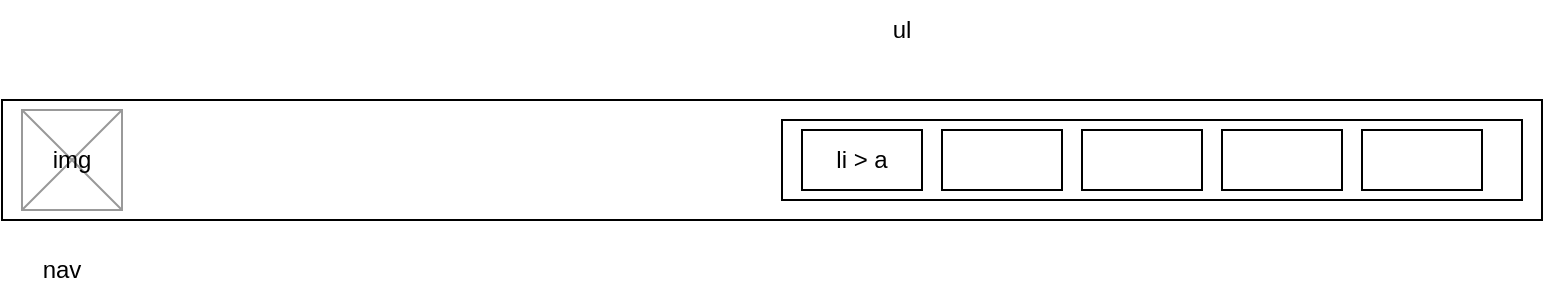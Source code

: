 <mxfile version="20.4.0" type="github">
  <diagram id="HRCQzhakg8QF5JEV10Wz" name="Página-1">
    <mxGraphModel dx="981" dy="1695" grid="1" gridSize="10" guides="1" tooltips="1" connect="1" arrows="1" fold="1" page="1" pageScale="1" pageWidth="827" pageHeight="1169" math="0" shadow="0">
      <root>
        <mxCell id="0" />
        <mxCell id="1" parent="0" />
        <mxCell id="9wV4JpstpWKQLf34MO4_-1" value="" style="rounded=0;whiteSpace=wrap;html=1;" vertex="1" parent="1">
          <mxGeometry x="30" y="20" width="770" height="60" as="geometry" />
        </mxCell>
        <mxCell id="9wV4JpstpWKQLf34MO4_-2" value="nav" style="text;html=1;strokeColor=none;fillColor=none;align=center;verticalAlign=middle;whiteSpace=wrap;rounded=0;" vertex="1" parent="1">
          <mxGeometry x="30" y="90" width="60" height="30" as="geometry" />
        </mxCell>
        <mxCell id="9wV4JpstpWKQLf34MO4_-3" value="" style="verticalLabelPosition=bottom;shadow=0;dashed=0;align=center;html=1;verticalAlign=top;strokeWidth=1;shape=mxgraph.mockup.graphics.simpleIcon;strokeColor=#999999;" vertex="1" parent="1">
          <mxGeometry x="40" y="25" width="50" height="50" as="geometry" />
        </mxCell>
        <mxCell id="9wV4JpstpWKQLf34MO4_-4" value="img" style="text;html=1;strokeColor=none;fillColor=none;align=center;verticalAlign=middle;whiteSpace=wrap;rounded=0;" vertex="1" parent="1">
          <mxGeometry x="35" y="35" width="60" height="30" as="geometry" />
        </mxCell>
        <mxCell id="9wV4JpstpWKQLf34MO4_-5" value="" style="verticalLabelPosition=bottom;verticalAlign=top;html=1;shape=mxgraph.basic.rect;fillColor2=none;strokeWidth=1;size=20;indent=5;" vertex="1" parent="1">
          <mxGeometry x="420" y="30" width="370" height="40" as="geometry" />
        </mxCell>
        <mxCell id="9wV4JpstpWKQLf34MO4_-8" value="" style="verticalLabelPosition=bottom;verticalAlign=top;html=1;shape=mxgraph.basic.rect;fillColor2=none;strokeWidth=1;size=20;indent=5;" vertex="1" parent="1">
          <mxGeometry x="430" y="35" width="60" height="30" as="geometry" />
        </mxCell>
        <mxCell id="9wV4JpstpWKQLf34MO4_-9" value="" style="verticalLabelPosition=bottom;verticalAlign=top;html=1;shape=mxgraph.basic.rect;fillColor2=none;strokeWidth=1;size=20;indent=5;" vertex="1" parent="1">
          <mxGeometry x="500" y="35" width="60" height="30" as="geometry" />
        </mxCell>
        <mxCell id="9wV4JpstpWKQLf34MO4_-10" value="" style="verticalLabelPosition=bottom;verticalAlign=top;html=1;shape=mxgraph.basic.rect;fillColor2=none;strokeWidth=1;size=20;indent=5;" vertex="1" parent="1">
          <mxGeometry x="570" y="35" width="60" height="30" as="geometry" />
        </mxCell>
        <mxCell id="9wV4JpstpWKQLf34MO4_-11" value="" style="verticalLabelPosition=bottom;verticalAlign=top;html=1;shape=mxgraph.basic.rect;fillColor2=none;strokeWidth=1;size=20;indent=5;" vertex="1" parent="1">
          <mxGeometry x="640" y="35" width="60" height="30" as="geometry" />
        </mxCell>
        <mxCell id="9wV4JpstpWKQLf34MO4_-12" value="" style="verticalLabelPosition=bottom;verticalAlign=top;html=1;shape=mxgraph.basic.rect;fillColor2=none;strokeWidth=1;size=20;indent=5;" vertex="1" parent="1">
          <mxGeometry x="710" y="35" width="60" height="30" as="geometry" />
        </mxCell>
        <mxCell id="9wV4JpstpWKQLf34MO4_-13" value="ul" style="text;html=1;strokeColor=none;fillColor=none;align=center;verticalAlign=middle;whiteSpace=wrap;rounded=0;" vertex="1" parent="1">
          <mxGeometry x="450" y="-30" width="60" height="30" as="geometry" />
        </mxCell>
        <mxCell id="9wV4JpstpWKQLf34MO4_-14" value="li &amp;gt; a" style="text;html=1;strokeColor=none;fillColor=none;align=center;verticalAlign=middle;whiteSpace=wrap;rounded=0;" vertex="1" parent="1">
          <mxGeometry x="430" y="35" width="60" height="30" as="geometry" />
        </mxCell>
      </root>
    </mxGraphModel>
  </diagram>
</mxfile>

